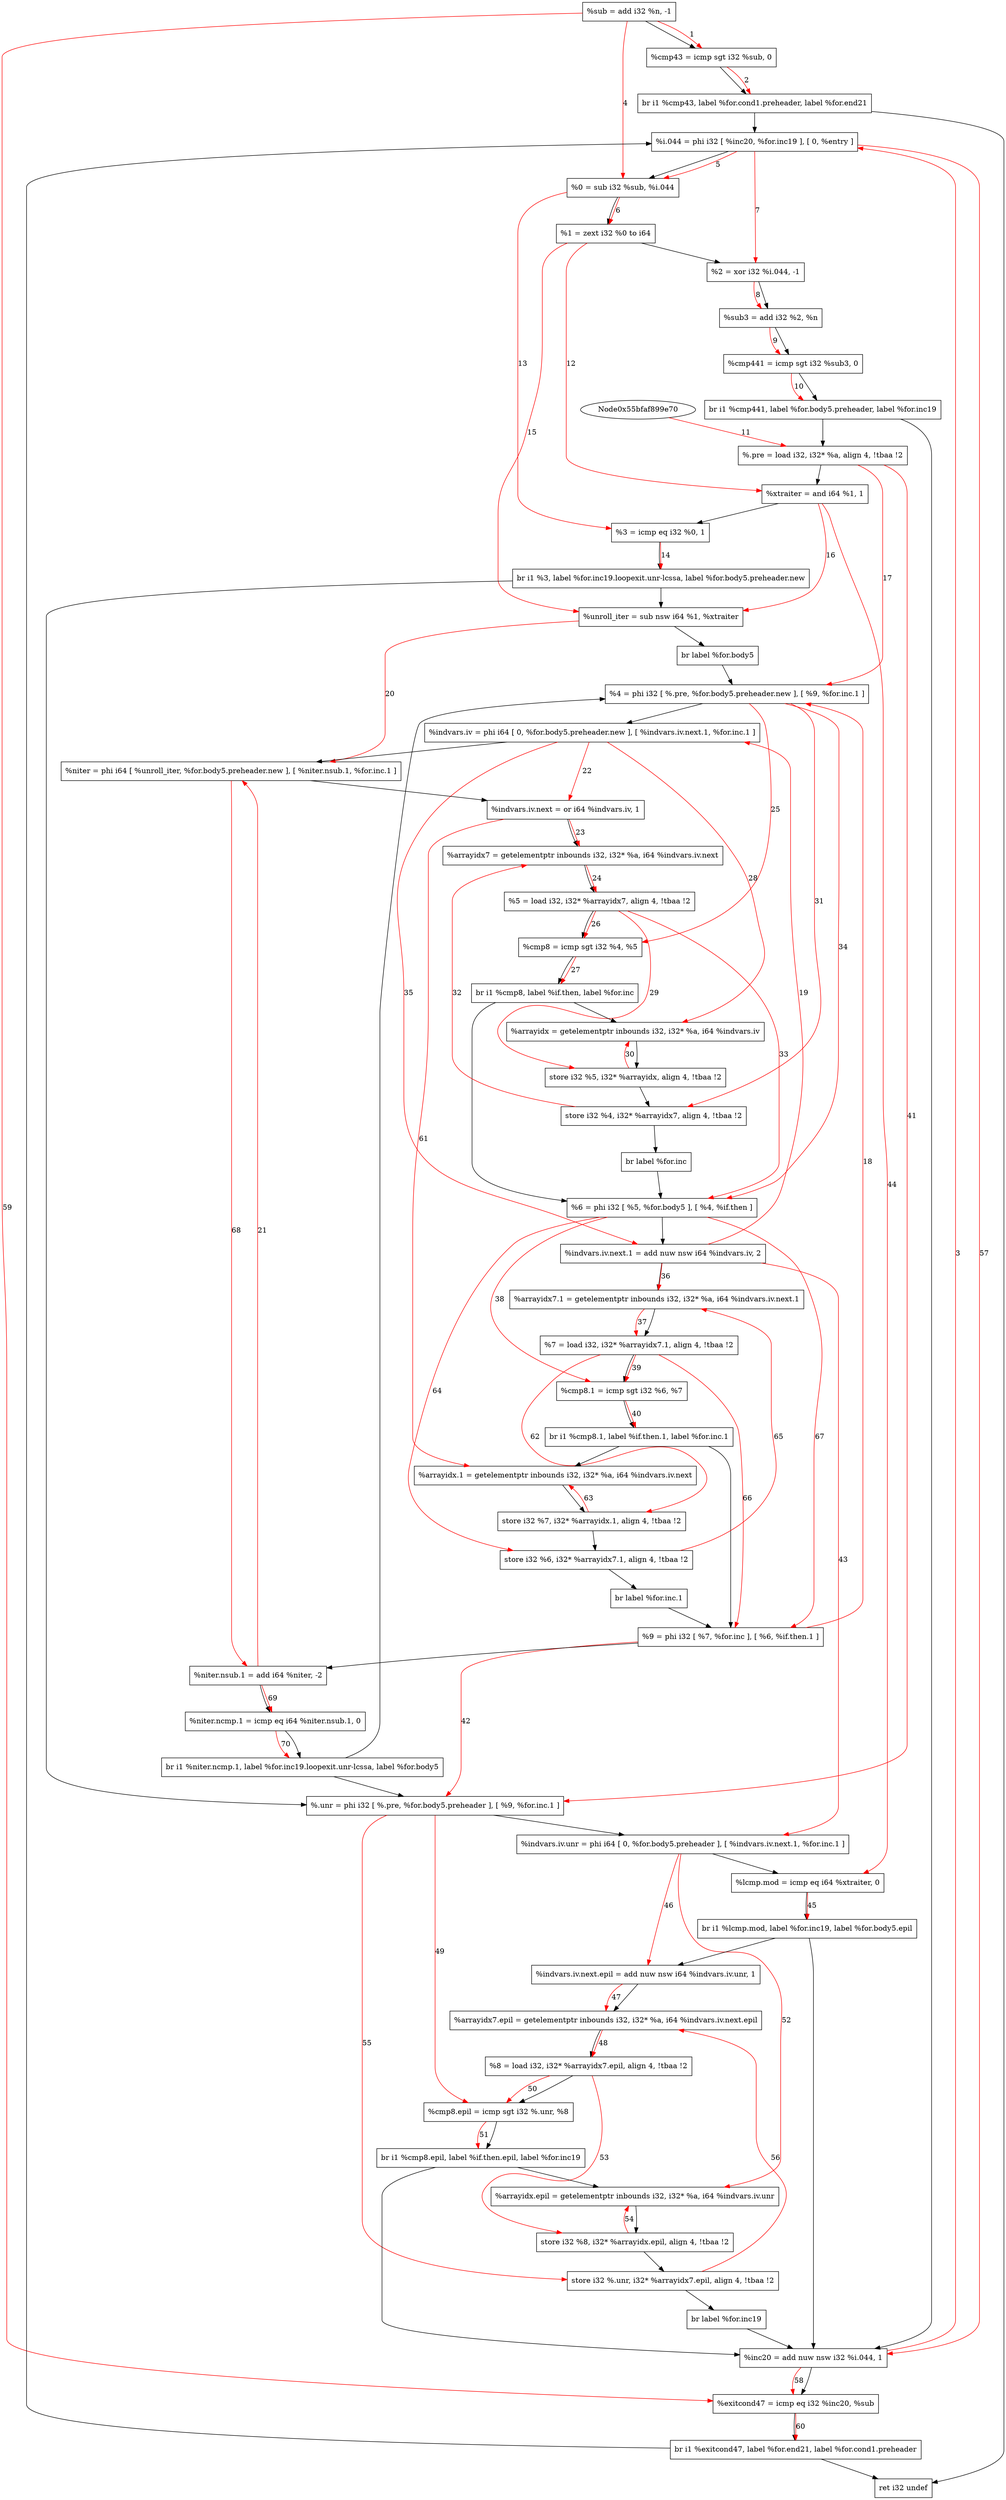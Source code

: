 digraph "CDFG for'func' function" {
	Node0x55bfaf89a100[shape=record, label="  %sub = add i32 %n, -1"]
	Node0x55bfaf89a1a0[shape=record, label="  %cmp43 = icmp sgt i32 %sub, 0"]
	Node0x55bfaf824c98[shape=record, label="  br i1 %cmp43, label %for.cond1.preheader, label %for.end21"]
	Node0x55bfaf89a4c8[shape=record, label="  %i.044 = phi i32 [ %inc20, %for.inc19 ], [ 0, %entry ]"]
	Node0x55bfaf89a5b0[shape=record, label="  %0 = sub i32 %sub, %i.044"]
	Node0x55bfaf89a628[shape=record, label="  %1 = zext i32 %0 to i64"]
	Node0x55bfaf89a6c0[shape=record, label="  %2 = xor i32 %i.044, -1"]
	Node0x55bfaf89a760[shape=record, label="  %sub3 = add i32 %2, %n"]
	Node0x55bfaf89a7d0[shape=record, label="  %cmp441 = icmp sgt i32 %sub3, 0"]
	Node0x55bfaf824db8[shape=record, label="  br i1 %cmp441, label %for.body5.preheader, label %for.inc19"]
	Node0x55bfaf89a8d8[shape=record, label="  %.pre = load i32, i32* %a, align 4, !tbaa !2"]
	Node0x55bfaf89b9c0[shape=record, label="  %xtraiter = and i64 %1, 1"]
	Node0x55bfaf89ba60[shape=record, label="  %3 = icmp eq i32 %0, 1"]
	Node0x55bfaf830348[shape=record, label="  br i1 %3, label %for.inc19.loopexit.unr-lcssa, label %for.body5.preheader.new"]
	Node0x55bfaf89bd20[shape=record, label="  %unroll_iter = sub nsw i64 %1, %xtraiter"]
	Node0x55bfaf89bdf8[shape=record, label="  br label %for.body5"]
	Node0x55bfaf89bf08[shape=record, label="  %4 = phi i32 [ %.pre, %for.body5.preheader.new ], [ %9, %for.inc.1 ]"]
	Node0x55bfaf89c0e8[shape=record, label="  %indvars.iv = phi i64 [ 0, %for.body5.preheader.new ], [ %indvars.iv.next.1, %for.inc.1 ]"]
	Node0x55bfaf89c248[shape=record, label="  %niter = phi i64 [ %unroll_iter, %for.body5.preheader.new ], [ %niter.nsub.1, %for.inc.1 ]"]
	Node0x55bfaf89c330[shape=record, label="  %indvars.iv.next = or i64 %indvars.iv, 1"]
	Node0x55bfaf89c400[shape=record, label="  %arrayidx7 = getelementptr inbounds i32, i32* %a, i64 %indvars.iv.next"]
	Node0x55bfaf89c468[shape=record, label="  %5 = load i32, i32* %arrayidx7, align 4, !tbaa !2"]
	Node0x55bfaf89caf0[shape=record, label="  %cmp8 = icmp sgt i32 %4, %5"]
	Node0x55bfaf830468[shape=record, label="  br i1 %cmp8, label %if.then, label %for.inc"]
	Node0x55bfaf89d040[shape=record, label="  %arrayidx = getelementptr inbounds i32, i32* %a, i64 %indvars.iv"]
	Node0x55bfaf89d0f0[shape=record, label="  store i32 %5, i32* %arrayidx, align 4, !tbaa !2"]
	Node0x55bfaf89d170[shape=record, label="  store i32 %4, i32* %arrayidx7, align 4, !tbaa !2"]
	Node0x55bfaf89cef8[shape=record, label="  br label %for.inc"]
	Node0x55bfaf89d1c8[shape=record, label="  %6 = phi i32 [ %5, %for.body5 ], [ %4, %if.then ]"]
	Node0x55bfaf89d2f0[shape=record, label="  %indvars.iv.next.1 = add nuw nsw i64 %indvars.iv, 2"]
	Node0x55bfaf89d390[shape=record, label="  %arrayidx7.1 = getelementptr inbounds i32, i32* %a, i64 %indvars.iv.next.1"]
	Node0x55bfaf89c098[shape=record, label="  %7 = load i32, i32* %arrayidx7.1, align 4, !tbaa !2"]
	Node0x55bfaf89d410[shape=record, label="  %cmp8.1 = icmp sgt i32 %6, %7"]
	Node0x55bfaf830588[shape=record, label="  br i1 %cmp8.1, label %if.then.1, label %for.inc.1"]
	Node0x55bfaf89d4d8[shape=record, label="  %.unr = phi i32 [ %.pre, %for.body5.preheader ], [ %9, %for.inc.1 ]"]
	Node0x55bfaf89d598[shape=record, label="  %indvars.iv.unr = phi i64 [ 0, %for.body5.preheader ], [ %indvars.iv.next.1, %for.inc.1 ]"]
	Node0x55bfaf89d660[shape=record, label="  %lcmp.mod = icmp eq i64 %xtraiter, 0"]
	Node0x55bfaf89d768[shape=record, label="  br i1 %lcmp.mod, label %for.inc19, label %for.body5.epil"]
	Node0x55bfaf89d7e0[shape=record, label="  %indvars.iv.next.epil = add nuw nsw i64 %indvars.iv.unr, 1"]
	Node0x55bfaf89d8e0[shape=record, label="  %arrayidx7.epil = getelementptr inbounds i32, i32* %a, i64 %indvars.iv.next.epil"]
	Node0x55bfaf89bb78[shape=record, label="  %8 = load i32, i32* %arrayidx7.epil, align 4, !tbaa !2"]
	Node0x55bfaf89d9f0[shape=record, label="  %cmp8.epil = icmp sgt i32 %.unr, %8"]
	Node0x55bfaf89db08[shape=record, label="  br i1 %cmp8.epil, label %if.then.epil, label %for.inc19"]
	Node0x55bfaf89db80[shape=record, label="  %arrayidx.epil = getelementptr inbounds i32, i32* %a, i64 %indvars.iv.unr"]
	Node0x55bfaf89dc00[shape=record, label="  store i32 %8, i32* %arrayidx.epil, align 4, !tbaa !2"]
	Node0x55bfaf89dc80[shape=record, label="  store i32 %.unr, i32* %arrayidx7.epil, align 4, !tbaa !2"]
	Node0x55bfaf89da78[shape=record, label="  br label %for.inc19"]
	Node0x55bfaf89dd00[shape=record, label="  %inc20 = add nuw nsw i32 %i.044, 1"]
	Node0x55bfaf89dd70[shape=record, label="  %exitcond47 = icmp eq i32 %inc20, %sub"]
	Node0x55bfaf89de58[shape=record, label="  br i1 %exitcond47, label %for.end21, label %for.cond1.preheader"]
	Node0x55bfaf89a338[shape=record, label="  ret i32 undef"]
	Node0x55bfaf89e300[shape=record, label="  %arrayidx.1 = getelementptr inbounds i32, i32* %a, i64 %indvars.iv.next"]
	Node0x55bfaf89e380[shape=record, label="  store i32 %7, i32* %arrayidx.1, align 4, !tbaa !2"]
	Node0x55bfaf89e400[shape=record, label="  store i32 %6, i32* %arrayidx7.1, align 4, !tbaa !2"]
	Node0x55bfaf89cfc8[shape=record, label="  br label %for.inc.1"]
	Node0x55bfaf89e458[shape=record, label="  %9 = phi i32 [ %7, %for.inc ], [ %6, %if.then.1 ]"]
	Node0x55bfaf89e520[shape=record, label="  %niter.nsub.1 = add i64 %niter, -2"]
	Node0x55bfaf89e590[shape=record, label="  %niter.ncmp.1 = icmp eq i64 %niter.nsub.1, 0"]
	Node0x55bfaf89ee58[shape=record, label="  br i1 %niter.ncmp.1, label %for.inc19.loopexit.unr-lcssa, label %for.body5"]
	Node0x55bfaf89a100 -> Node0x55bfaf89a1a0
	Node0x55bfaf89a1a0 -> Node0x55bfaf824c98
	Node0x55bfaf824c98 -> Node0x55bfaf89a4c8
	Node0x55bfaf824c98 -> Node0x55bfaf89a338
	Node0x55bfaf89a4c8 -> Node0x55bfaf89a5b0
	Node0x55bfaf89a5b0 -> Node0x55bfaf89a628
	Node0x55bfaf89a628 -> Node0x55bfaf89a6c0
	Node0x55bfaf89a6c0 -> Node0x55bfaf89a760
	Node0x55bfaf89a760 -> Node0x55bfaf89a7d0
	Node0x55bfaf89a7d0 -> Node0x55bfaf824db8
	Node0x55bfaf824db8 -> Node0x55bfaf89a8d8
	Node0x55bfaf824db8 -> Node0x55bfaf89dd00
	Node0x55bfaf89a8d8 -> Node0x55bfaf89b9c0
	Node0x55bfaf89b9c0 -> Node0x55bfaf89ba60
	Node0x55bfaf89ba60 -> Node0x55bfaf830348
	Node0x55bfaf830348 -> Node0x55bfaf89d4d8
	Node0x55bfaf830348 -> Node0x55bfaf89bd20
	Node0x55bfaf89bd20 -> Node0x55bfaf89bdf8
	Node0x55bfaf89bdf8 -> Node0x55bfaf89bf08
	Node0x55bfaf89bf08 -> Node0x55bfaf89c0e8
	Node0x55bfaf89c0e8 -> Node0x55bfaf89c248
	Node0x55bfaf89c248 -> Node0x55bfaf89c330
	Node0x55bfaf89c330 -> Node0x55bfaf89c400
	Node0x55bfaf89c400 -> Node0x55bfaf89c468
	Node0x55bfaf89c468 -> Node0x55bfaf89caf0
	Node0x55bfaf89caf0 -> Node0x55bfaf830468
	Node0x55bfaf830468 -> Node0x55bfaf89d040
	Node0x55bfaf830468 -> Node0x55bfaf89d1c8
	Node0x55bfaf89d040 -> Node0x55bfaf89d0f0
	Node0x55bfaf89d0f0 -> Node0x55bfaf89d170
	Node0x55bfaf89d170 -> Node0x55bfaf89cef8
	Node0x55bfaf89cef8 -> Node0x55bfaf89d1c8
	Node0x55bfaf89d1c8 -> Node0x55bfaf89d2f0
	Node0x55bfaf89d2f0 -> Node0x55bfaf89d390
	Node0x55bfaf89d390 -> Node0x55bfaf89c098
	Node0x55bfaf89c098 -> Node0x55bfaf89d410
	Node0x55bfaf89d410 -> Node0x55bfaf830588
	Node0x55bfaf830588 -> Node0x55bfaf89e300
	Node0x55bfaf830588 -> Node0x55bfaf89e458
	Node0x55bfaf89d4d8 -> Node0x55bfaf89d598
	Node0x55bfaf89d598 -> Node0x55bfaf89d660
	Node0x55bfaf89d660 -> Node0x55bfaf89d768
	Node0x55bfaf89d768 -> Node0x55bfaf89dd00
	Node0x55bfaf89d768 -> Node0x55bfaf89d7e0
	Node0x55bfaf89d7e0 -> Node0x55bfaf89d8e0
	Node0x55bfaf89d8e0 -> Node0x55bfaf89bb78
	Node0x55bfaf89bb78 -> Node0x55bfaf89d9f0
	Node0x55bfaf89d9f0 -> Node0x55bfaf89db08
	Node0x55bfaf89db08 -> Node0x55bfaf89db80
	Node0x55bfaf89db08 -> Node0x55bfaf89dd00
	Node0x55bfaf89db80 -> Node0x55bfaf89dc00
	Node0x55bfaf89dc00 -> Node0x55bfaf89dc80
	Node0x55bfaf89dc80 -> Node0x55bfaf89da78
	Node0x55bfaf89da78 -> Node0x55bfaf89dd00
	Node0x55bfaf89dd00 -> Node0x55bfaf89dd70
	Node0x55bfaf89dd70 -> Node0x55bfaf89de58
	Node0x55bfaf89de58 -> Node0x55bfaf89a338
	Node0x55bfaf89de58 -> Node0x55bfaf89a4c8
	Node0x55bfaf89e300 -> Node0x55bfaf89e380
	Node0x55bfaf89e380 -> Node0x55bfaf89e400
	Node0x55bfaf89e400 -> Node0x55bfaf89cfc8
	Node0x55bfaf89cfc8 -> Node0x55bfaf89e458
	Node0x55bfaf89e458 -> Node0x55bfaf89e520
	Node0x55bfaf89e520 -> Node0x55bfaf89e590
	Node0x55bfaf89e590 -> Node0x55bfaf89ee58
	Node0x55bfaf89ee58 -> Node0x55bfaf89d4d8
	Node0x55bfaf89ee58 -> Node0x55bfaf89bf08
edge [color=red]
	Node0x55bfaf89a100 -> Node0x55bfaf89a1a0[label="1"]
	Node0x55bfaf89a1a0 -> Node0x55bfaf824c98[label="2"]
	Node0x55bfaf89dd00 -> Node0x55bfaf89a4c8[label="3"]
	Node0x55bfaf89a100 -> Node0x55bfaf89a5b0[label="4"]
	Node0x55bfaf89a4c8 -> Node0x55bfaf89a5b0[label="5"]
	Node0x55bfaf89a5b0 -> Node0x55bfaf89a628[label="6"]
	Node0x55bfaf89a4c8 -> Node0x55bfaf89a6c0[label="7"]
	Node0x55bfaf89a6c0 -> Node0x55bfaf89a760[label="8"]
	Node0x55bfaf89a760 -> Node0x55bfaf89a7d0[label="9"]
	Node0x55bfaf89a7d0 -> Node0x55bfaf824db8[label="10"]
	Node0x55bfaf899e70 -> Node0x55bfaf89a8d8[label="11"]
	Node0x55bfaf89a628 -> Node0x55bfaf89b9c0[label="12"]
	Node0x55bfaf89a5b0 -> Node0x55bfaf89ba60[label="13"]
	Node0x55bfaf89ba60 -> Node0x55bfaf830348[label="14"]
	Node0x55bfaf89a628 -> Node0x55bfaf89bd20[label="15"]
	Node0x55bfaf89b9c0 -> Node0x55bfaf89bd20[label="16"]
	Node0x55bfaf89a8d8 -> Node0x55bfaf89bf08[label="17"]
	Node0x55bfaf89e458 -> Node0x55bfaf89bf08[label="18"]
	Node0x55bfaf89d2f0 -> Node0x55bfaf89c0e8[label="19"]
	Node0x55bfaf89bd20 -> Node0x55bfaf89c248[label="20"]
	Node0x55bfaf89e520 -> Node0x55bfaf89c248[label="21"]
	Node0x55bfaf89c0e8 -> Node0x55bfaf89c330[label="22"]
	Node0x55bfaf89c330 -> Node0x55bfaf89c400[label="23"]
	Node0x55bfaf89c400 -> Node0x55bfaf89c468[label="24"]
	Node0x55bfaf89bf08 -> Node0x55bfaf89caf0[label="25"]
	Node0x55bfaf89c468 -> Node0x55bfaf89caf0[label="26"]
	Node0x55bfaf89caf0 -> Node0x55bfaf830468[label="27"]
	Node0x55bfaf89c0e8 -> Node0x55bfaf89d040[label="28"]
	Node0x55bfaf89c468 -> Node0x55bfaf89d0f0[label="29"]
	Node0x55bfaf89d0f0 -> Node0x55bfaf89d040[label="30"]
	Node0x55bfaf89bf08 -> Node0x55bfaf89d170[label="31"]
	Node0x55bfaf89d170 -> Node0x55bfaf89c400[label="32"]
	Node0x55bfaf89c468 -> Node0x55bfaf89d1c8[label="33"]
	Node0x55bfaf89bf08 -> Node0x55bfaf89d1c8[label="34"]
	Node0x55bfaf89c0e8 -> Node0x55bfaf89d2f0[label="35"]
	Node0x55bfaf89d2f0 -> Node0x55bfaf89d390[label="36"]
	Node0x55bfaf89d390 -> Node0x55bfaf89c098[label="37"]
	Node0x55bfaf89d1c8 -> Node0x55bfaf89d410[label="38"]
	Node0x55bfaf89c098 -> Node0x55bfaf89d410[label="39"]
	Node0x55bfaf89d410 -> Node0x55bfaf830588[label="40"]
	Node0x55bfaf89a8d8 -> Node0x55bfaf89d4d8[label="41"]
	Node0x55bfaf89e458 -> Node0x55bfaf89d4d8[label="42"]
	Node0x55bfaf89d2f0 -> Node0x55bfaf89d598[label="43"]
	Node0x55bfaf89b9c0 -> Node0x55bfaf89d660[label="44"]
	Node0x55bfaf89d660 -> Node0x55bfaf89d768[label="45"]
	Node0x55bfaf89d598 -> Node0x55bfaf89d7e0[label="46"]
	Node0x55bfaf89d7e0 -> Node0x55bfaf89d8e0[label="47"]
	Node0x55bfaf89d8e0 -> Node0x55bfaf89bb78[label="48"]
	Node0x55bfaf89d4d8 -> Node0x55bfaf89d9f0[label="49"]
	Node0x55bfaf89bb78 -> Node0x55bfaf89d9f0[label="50"]
	Node0x55bfaf89d9f0 -> Node0x55bfaf89db08[label="51"]
	Node0x55bfaf89d598 -> Node0x55bfaf89db80[label="52"]
	Node0x55bfaf89bb78 -> Node0x55bfaf89dc00[label="53"]
	Node0x55bfaf89dc00 -> Node0x55bfaf89db80[label="54"]
	Node0x55bfaf89d4d8 -> Node0x55bfaf89dc80[label="55"]
	Node0x55bfaf89dc80 -> Node0x55bfaf89d8e0[label="56"]
	Node0x55bfaf89a4c8 -> Node0x55bfaf89dd00[label="57"]
	Node0x55bfaf89dd00 -> Node0x55bfaf89dd70[label="58"]
	Node0x55bfaf89a100 -> Node0x55bfaf89dd70[label="59"]
	Node0x55bfaf89dd70 -> Node0x55bfaf89de58[label="60"]
	Node0x55bfaf89c330 -> Node0x55bfaf89e300[label="61"]
	Node0x55bfaf89c098 -> Node0x55bfaf89e380[label="62"]
	Node0x55bfaf89e380 -> Node0x55bfaf89e300[label="63"]
	Node0x55bfaf89d1c8 -> Node0x55bfaf89e400[label="64"]
	Node0x55bfaf89e400 -> Node0x55bfaf89d390[label="65"]
	Node0x55bfaf89c098 -> Node0x55bfaf89e458[label="66"]
	Node0x55bfaf89d1c8 -> Node0x55bfaf89e458[label="67"]
	Node0x55bfaf89c248 -> Node0x55bfaf89e520[label="68"]
	Node0x55bfaf89e520 -> Node0x55bfaf89e590[label="69"]
	Node0x55bfaf89e590 -> Node0x55bfaf89ee58[label="70"]
}
